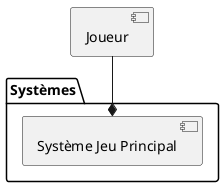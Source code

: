 @startuml

component "Joueur" as joueur

package Systèmes {
    component "Système Jeu Principal" as syst
}

joueur -down-* syst

@enduml